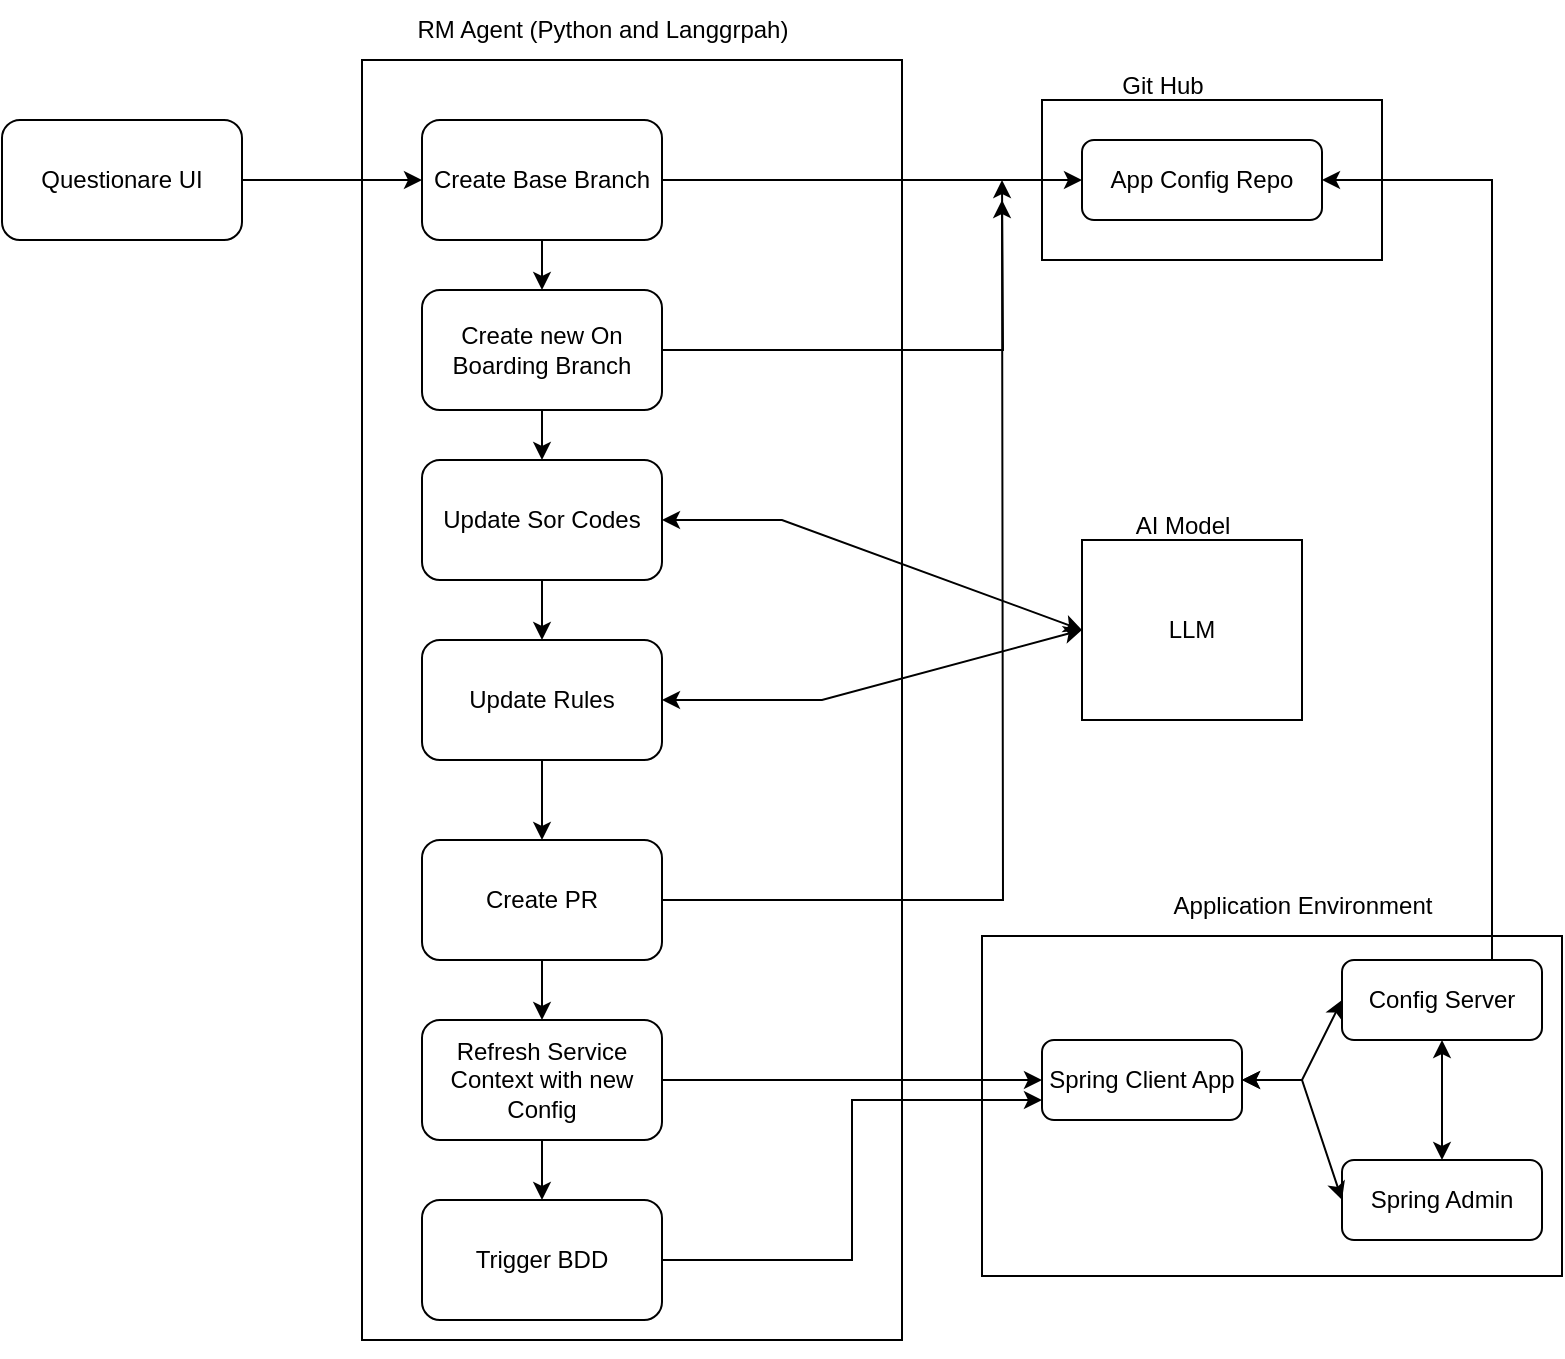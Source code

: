 <mxfile version="26.2.14">
  <diagram name="Page-1" id="XpHC-xpwUQr4wrkCxNWA">
    <mxGraphModel dx="786" dy="451" grid="1" gridSize="10" guides="1" tooltips="1" connect="1" arrows="1" fold="1" page="1" pageScale="1" pageWidth="850" pageHeight="1100" math="0" shadow="0">
      <root>
        <mxCell id="0" />
        <mxCell id="1" parent="0" />
        <mxCell id="XWweEaz6pKlOYZeZjHE6-17" value="" style="rounded=0;whiteSpace=wrap;html=1;" vertex="1" parent="1">
          <mxGeometry x="550" y="60" width="170" height="80" as="geometry" />
        </mxCell>
        <mxCell id="XWweEaz6pKlOYZeZjHE6-27" value="" style="rounded=0;whiteSpace=wrap;html=1;" vertex="1" parent="1">
          <mxGeometry x="520" y="478" width="290" height="170" as="geometry" />
        </mxCell>
        <mxCell id="XWweEaz6pKlOYZeZjHE6-3" value="" style="rounded=0;whiteSpace=wrap;html=1;" vertex="1" parent="1">
          <mxGeometry x="210" y="40" width="270" height="640" as="geometry" />
        </mxCell>
        <mxCell id="XWweEaz6pKlOYZeZjHE6-9" style="edgeStyle=orthogonalEdgeStyle;rounded=0;orthogonalLoop=1;jettySize=auto;html=1;" edge="1" parent="1" source="XWweEaz6pKlOYZeZjHE6-1" target="XWweEaz6pKlOYZeZjHE6-6">
          <mxGeometry relative="1" as="geometry" />
        </mxCell>
        <mxCell id="XWweEaz6pKlOYZeZjHE6-1" value="Questionare UI" style="rounded=1;whiteSpace=wrap;html=1;" vertex="1" parent="1">
          <mxGeometry x="30" y="70" width="120" height="60" as="geometry" />
        </mxCell>
        <mxCell id="XWweEaz6pKlOYZeZjHE6-18" value="" style="edgeStyle=orthogonalEdgeStyle;rounded=0;orthogonalLoop=1;jettySize=auto;html=1;" edge="1" parent="1" source="XWweEaz6pKlOYZeZjHE6-2" target="XWweEaz6pKlOYZeZjHE6-15">
          <mxGeometry relative="1" as="geometry" />
        </mxCell>
        <mxCell id="XWweEaz6pKlOYZeZjHE6-2" value="Update Sor Codes" style="rounded=1;whiteSpace=wrap;html=1;" vertex="1" parent="1">
          <mxGeometry x="240" y="240" width="120" height="60" as="geometry" />
        </mxCell>
        <mxCell id="XWweEaz6pKlOYZeZjHE6-5" value="RM Agent (Python and Langgrpah)" style="text;html=1;align=center;verticalAlign=middle;resizable=0;points=[];autosize=1;strokeColor=none;fillColor=none;" vertex="1" parent="1">
          <mxGeometry x="225" y="10" width="210" height="30" as="geometry" />
        </mxCell>
        <mxCell id="XWweEaz6pKlOYZeZjHE6-8" value="" style="edgeStyle=orthogonalEdgeStyle;rounded=0;orthogonalLoop=1;jettySize=auto;html=1;" edge="1" parent="1" source="XWweEaz6pKlOYZeZjHE6-6" target="XWweEaz6pKlOYZeZjHE6-7">
          <mxGeometry relative="1" as="geometry" />
        </mxCell>
        <mxCell id="XWweEaz6pKlOYZeZjHE6-23" style="edgeStyle=orthogonalEdgeStyle;rounded=0;orthogonalLoop=1;jettySize=auto;html=1;entryX=0;entryY=0.5;entryDx=0;entryDy=0;" edge="1" parent="1" source="XWweEaz6pKlOYZeZjHE6-6" target="XWweEaz6pKlOYZeZjHE6-47">
          <mxGeometry relative="1" as="geometry" />
        </mxCell>
        <mxCell id="XWweEaz6pKlOYZeZjHE6-6" value="Create Base Branch" style="rounded=1;whiteSpace=wrap;html=1;" vertex="1" parent="1">
          <mxGeometry x="240" y="70" width="120" height="60" as="geometry" />
        </mxCell>
        <mxCell id="XWweEaz6pKlOYZeZjHE6-11" style="edgeStyle=orthogonalEdgeStyle;rounded=0;orthogonalLoop=1;jettySize=auto;html=1;exitX=0.5;exitY=1;exitDx=0;exitDy=0;entryX=0.5;entryY=0;entryDx=0;entryDy=0;" edge="1" parent="1" source="XWweEaz6pKlOYZeZjHE6-7" target="XWweEaz6pKlOYZeZjHE6-2">
          <mxGeometry relative="1" as="geometry" />
        </mxCell>
        <mxCell id="XWweEaz6pKlOYZeZjHE6-24" style="edgeStyle=orthogonalEdgeStyle;rounded=0;orthogonalLoop=1;jettySize=auto;html=1;" edge="1" parent="1" source="XWweEaz6pKlOYZeZjHE6-7">
          <mxGeometry relative="1" as="geometry">
            <mxPoint x="530" y="100" as="targetPoint" />
          </mxGeometry>
        </mxCell>
        <mxCell id="XWweEaz6pKlOYZeZjHE6-7" value="Create new On Boarding Branch" style="rounded=1;whiteSpace=wrap;html=1;" vertex="1" parent="1">
          <mxGeometry x="240" y="155" width="120" height="60" as="geometry" />
        </mxCell>
        <mxCell id="XWweEaz6pKlOYZeZjHE6-10" style="edgeStyle=orthogonalEdgeStyle;rounded=0;orthogonalLoop=1;jettySize=auto;html=1;exitX=0.5;exitY=1;exitDx=0;exitDy=0;" edge="1" parent="1" source="XWweEaz6pKlOYZeZjHE6-3" target="XWweEaz6pKlOYZeZjHE6-3">
          <mxGeometry relative="1" as="geometry" />
        </mxCell>
        <mxCell id="XWweEaz6pKlOYZeZjHE6-12" value="LLM" style="rounded=0;whiteSpace=wrap;html=1;direction=south;" vertex="1" parent="1">
          <mxGeometry x="570" y="280" width="110" height="90" as="geometry" />
        </mxCell>
        <mxCell id="XWweEaz6pKlOYZeZjHE6-14" value="" style="endArrow=classic;startArrow=classic;html=1;rounded=0;exitX=1;exitY=0.5;exitDx=0;exitDy=0;entryX=0.5;entryY=1;entryDx=0;entryDy=0;" edge="1" parent="1" source="XWweEaz6pKlOYZeZjHE6-2" target="XWweEaz6pKlOYZeZjHE6-12">
          <mxGeometry width="50" height="50" relative="1" as="geometry">
            <mxPoint x="500" y="340" as="sourcePoint" />
            <mxPoint x="550" y="290" as="targetPoint" />
            <Array as="points">
              <mxPoint x="420" y="270" />
            </Array>
          </mxGeometry>
        </mxCell>
        <mxCell id="XWweEaz6pKlOYZeZjHE6-20" value="" style="edgeStyle=orthogonalEdgeStyle;rounded=0;orthogonalLoop=1;jettySize=auto;html=1;" edge="1" parent="1" source="XWweEaz6pKlOYZeZjHE6-15" target="XWweEaz6pKlOYZeZjHE6-19">
          <mxGeometry relative="1" as="geometry" />
        </mxCell>
        <mxCell id="XWweEaz6pKlOYZeZjHE6-15" value="Update Rules" style="rounded=1;whiteSpace=wrap;html=1;" vertex="1" parent="1">
          <mxGeometry x="240" y="330" width="120" height="60" as="geometry" />
        </mxCell>
        <mxCell id="XWweEaz6pKlOYZeZjHE6-16" value="" style="endArrow=classic;startArrow=classic;html=1;rounded=0;entryX=0.5;entryY=1;entryDx=0;entryDy=0;exitX=1;exitY=0.5;exitDx=0;exitDy=0;" edge="1" parent="1" source="XWweEaz6pKlOYZeZjHE6-15" target="XWweEaz6pKlOYZeZjHE6-12">
          <mxGeometry width="50" height="50" relative="1" as="geometry">
            <mxPoint x="370" y="280" as="sourcePoint" />
            <mxPoint x="500" y="280" as="targetPoint" />
            <Array as="points">
              <mxPoint x="360" y="360" />
              <mxPoint x="440" y="360" />
            </Array>
          </mxGeometry>
        </mxCell>
        <mxCell id="XWweEaz6pKlOYZeZjHE6-22" value="" style="edgeStyle=orthogonalEdgeStyle;rounded=0;orthogonalLoop=1;jettySize=auto;html=1;" edge="1" parent="1" source="XWweEaz6pKlOYZeZjHE6-19" target="XWweEaz6pKlOYZeZjHE6-21">
          <mxGeometry relative="1" as="geometry" />
        </mxCell>
        <mxCell id="XWweEaz6pKlOYZeZjHE6-26" value="" style="edgeStyle=orthogonalEdgeStyle;rounded=0;orthogonalLoop=1;jettySize=auto;html=1;" edge="1" parent="1" source="XWweEaz6pKlOYZeZjHE6-19">
          <mxGeometry relative="1" as="geometry">
            <mxPoint x="530" y="110" as="targetPoint" />
          </mxGeometry>
        </mxCell>
        <mxCell id="XWweEaz6pKlOYZeZjHE6-19" value="Create PR" style="whiteSpace=wrap;html=1;rounded=1;" vertex="1" parent="1">
          <mxGeometry x="240" y="430" width="120" height="60" as="geometry" />
        </mxCell>
        <mxCell id="XWweEaz6pKlOYZeZjHE6-31" style="edgeStyle=orthogonalEdgeStyle;rounded=0;orthogonalLoop=1;jettySize=auto;html=1;entryX=0;entryY=0.5;entryDx=0;entryDy=0;" edge="1" parent="1" source="XWweEaz6pKlOYZeZjHE6-21" target="XWweEaz6pKlOYZeZjHE6-30">
          <mxGeometry relative="1" as="geometry" />
        </mxCell>
        <mxCell id="XWweEaz6pKlOYZeZjHE6-43" value="" style="edgeStyle=orthogonalEdgeStyle;rounded=0;orthogonalLoop=1;jettySize=auto;html=1;" edge="1" parent="1" source="XWweEaz6pKlOYZeZjHE6-21" target="XWweEaz6pKlOYZeZjHE6-42">
          <mxGeometry relative="1" as="geometry" />
        </mxCell>
        <mxCell id="XWweEaz6pKlOYZeZjHE6-21" value="Refresh Service Context with new Config" style="whiteSpace=wrap;html=1;rounded=1;" vertex="1" parent="1">
          <mxGeometry x="240" y="520" width="120" height="60" as="geometry" />
        </mxCell>
        <mxCell id="XWweEaz6pKlOYZeZjHE6-28" value="Config Server" style="rounded=1;whiteSpace=wrap;html=1;" vertex="1" parent="1">
          <mxGeometry x="700" y="490" width="100" height="40" as="geometry" />
        </mxCell>
        <mxCell id="XWweEaz6pKlOYZeZjHE6-29" value="Spring Admin" style="rounded=1;whiteSpace=wrap;html=1;" vertex="1" parent="1">
          <mxGeometry x="700" y="590" width="100" height="40" as="geometry" />
        </mxCell>
        <mxCell id="XWweEaz6pKlOYZeZjHE6-30" value="Spring Client App" style="rounded=1;whiteSpace=wrap;html=1;" vertex="1" parent="1">
          <mxGeometry x="550" y="530" width="100" height="40" as="geometry" />
        </mxCell>
        <mxCell id="XWweEaz6pKlOYZeZjHE6-34" value="" style="endArrow=classic;startArrow=classic;html=1;rounded=0;exitX=1;exitY=0.5;exitDx=0;exitDy=0;entryX=0;entryY=0.5;entryDx=0;entryDy=0;" edge="1" parent="1" source="XWweEaz6pKlOYZeZjHE6-30" target="XWweEaz6pKlOYZeZjHE6-28">
          <mxGeometry width="50" height="50" relative="1" as="geometry">
            <mxPoint x="620" y="510" as="sourcePoint" />
            <mxPoint x="670" y="460" as="targetPoint" />
            <Array as="points">
              <mxPoint x="680" y="550" />
            </Array>
          </mxGeometry>
        </mxCell>
        <mxCell id="XWweEaz6pKlOYZeZjHE6-36" value="" style="endArrow=classic;startArrow=classic;html=1;rounded=0;exitX=1;exitY=0.5;exitDx=0;exitDy=0;entryX=0;entryY=0.5;entryDx=0;entryDy=0;" edge="1" parent="1" source="XWweEaz6pKlOYZeZjHE6-30" target="XWweEaz6pKlOYZeZjHE6-29">
          <mxGeometry width="50" height="50" relative="1" as="geometry">
            <mxPoint x="660" y="620" as="sourcePoint" />
            <mxPoint x="710" y="570" as="targetPoint" />
            <Array as="points">
              <mxPoint x="680" y="550" />
            </Array>
          </mxGeometry>
        </mxCell>
        <mxCell id="XWweEaz6pKlOYZeZjHE6-38" value="" style="endArrow=classic;startArrow=classic;html=1;rounded=0;entryX=0.5;entryY=1;entryDx=0;entryDy=0;exitX=0.5;exitY=0;exitDx=0;exitDy=0;" edge="1" parent="1" source="XWweEaz6pKlOYZeZjHE6-29" target="XWweEaz6pKlOYZeZjHE6-28">
          <mxGeometry width="50" height="50" relative="1" as="geometry">
            <mxPoint x="620" y="570" as="sourcePoint" />
            <mxPoint x="670" y="520" as="targetPoint" />
          </mxGeometry>
        </mxCell>
        <mxCell id="XWweEaz6pKlOYZeZjHE6-40" style="edgeStyle=orthogonalEdgeStyle;rounded=0;orthogonalLoop=1;jettySize=auto;html=1;exitX=1;exitY=0.5;exitDx=0;exitDy=0;" edge="1" parent="1" source="XWweEaz6pKlOYZeZjHE6-12" target="XWweEaz6pKlOYZeZjHE6-12">
          <mxGeometry relative="1" as="geometry" />
        </mxCell>
        <mxCell id="XWweEaz6pKlOYZeZjHE6-44" style="edgeStyle=orthogonalEdgeStyle;rounded=0;orthogonalLoop=1;jettySize=auto;html=1;exitX=1;exitY=0.5;exitDx=0;exitDy=0;entryX=0;entryY=0.75;entryDx=0;entryDy=0;" edge="1" parent="1" source="XWweEaz6pKlOYZeZjHE6-42" target="XWweEaz6pKlOYZeZjHE6-30">
          <mxGeometry relative="1" as="geometry" />
        </mxCell>
        <mxCell id="XWweEaz6pKlOYZeZjHE6-42" value="Trigger BDD" style="whiteSpace=wrap;html=1;rounded=1;" vertex="1" parent="1">
          <mxGeometry x="240" y="610" width="120" height="60" as="geometry" />
        </mxCell>
        <mxCell id="XWweEaz6pKlOYZeZjHE6-46" value="Git Hub" style="text;html=1;align=center;verticalAlign=middle;resizable=0;points=[];autosize=1;strokeColor=none;fillColor=none;" vertex="1" parent="1">
          <mxGeometry x="580" y="38" width="60" height="30" as="geometry" />
        </mxCell>
        <mxCell id="XWweEaz6pKlOYZeZjHE6-47" value="App Config Repo" style="rounded=1;whiteSpace=wrap;html=1;" vertex="1" parent="1">
          <mxGeometry x="570" y="80" width="120" height="40" as="geometry" />
        </mxCell>
        <mxCell id="XWweEaz6pKlOYZeZjHE6-49" style="edgeStyle=orthogonalEdgeStyle;rounded=0;orthogonalLoop=1;jettySize=auto;html=1;exitX=0.75;exitY=0;exitDx=0;exitDy=0;entryX=1;entryY=0.5;entryDx=0;entryDy=0;" edge="1" parent="1" source="XWweEaz6pKlOYZeZjHE6-28" target="XWweEaz6pKlOYZeZjHE6-47">
          <mxGeometry relative="1" as="geometry">
            <mxPoint x="710" y="100" as="targetPoint" />
            <Array as="points">
              <mxPoint x="775" y="100" />
            </Array>
          </mxGeometry>
        </mxCell>
        <mxCell id="XWweEaz6pKlOYZeZjHE6-50" value="AI Model" style="text;html=1;align=center;verticalAlign=middle;resizable=0;points=[];autosize=1;strokeColor=none;fillColor=none;" vertex="1" parent="1">
          <mxGeometry x="585" y="258" width="70" height="30" as="geometry" />
        </mxCell>
        <mxCell id="XWweEaz6pKlOYZeZjHE6-51" value="Application Environment" style="text;html=1;align=center;verticalAlign=middle;resizable=0;points=[];autosize=1;strokeColor=none;fillColor=none;" vertex="1" parent="1">
          <mxGeometry x="605" y="448" width="150" height="30" as="geometry" />
        </mxCell>
      </root>
    </mxGraphModel>
  </diagram>
</mxfile>
